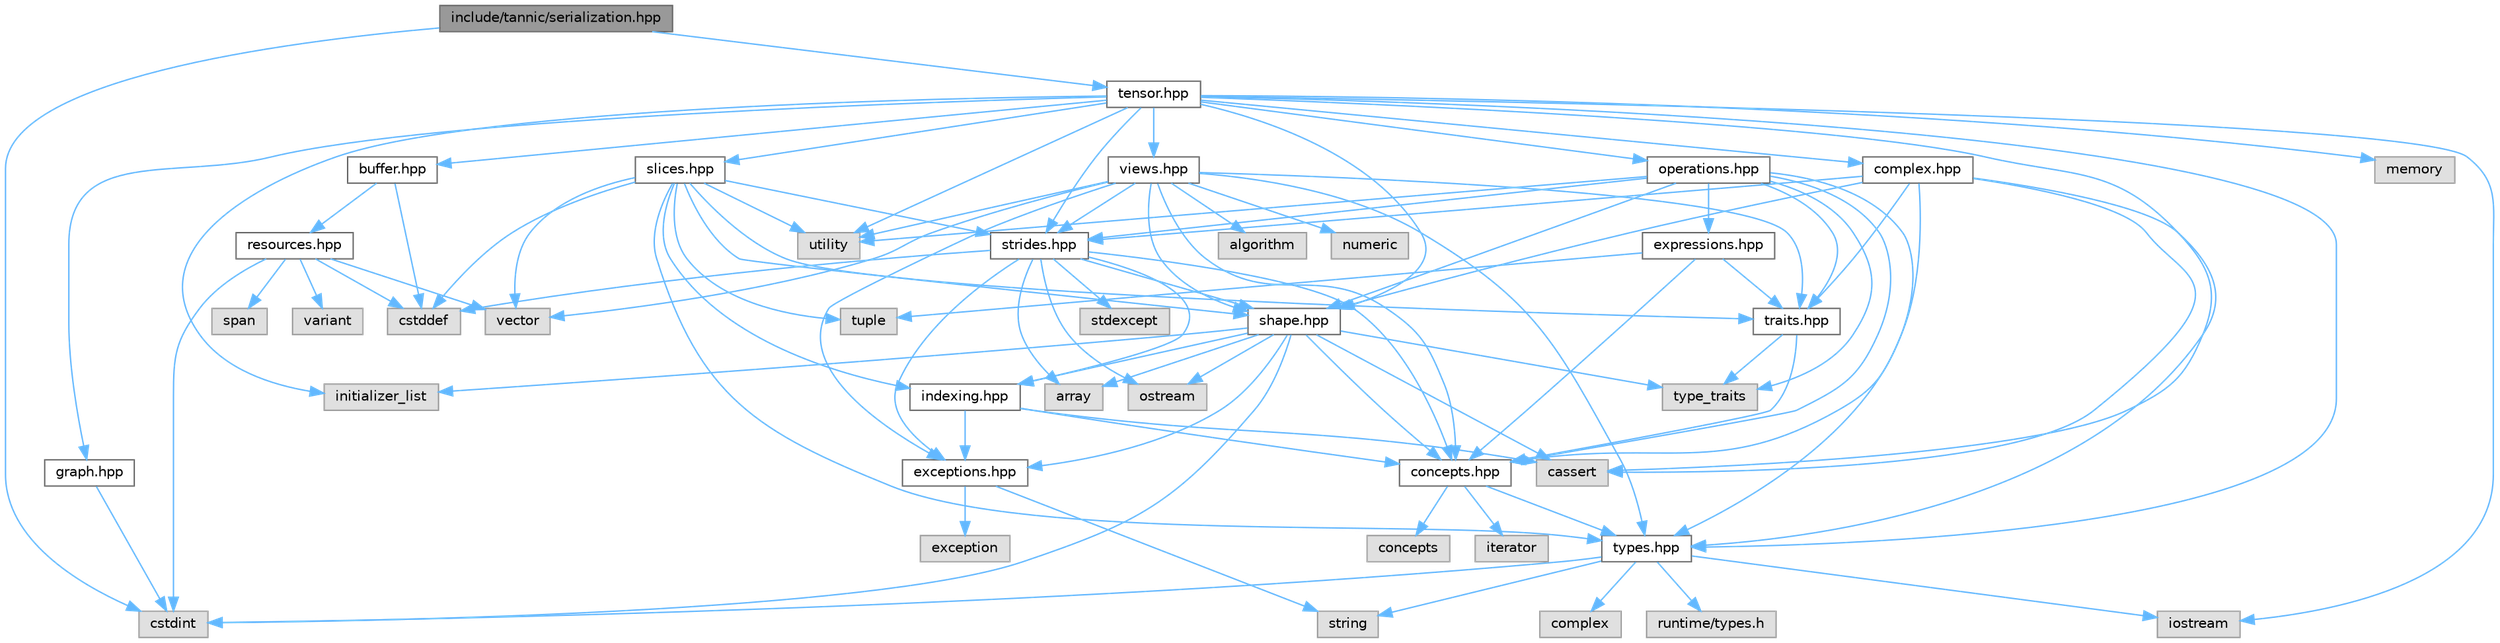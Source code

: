 digraph "include/tannic/serialization.hpp"
{
 // LATEX_PDF_SIZE
  bgcolor="transparent";
  edge [fontname=Helvetica,fontsize=10,labelfontname=Helvetica,labelfontsize=10];
  node [fontname=Helvetica,fontsize=10,shape=box,height=0.2,width=0.4];
  Node1 [id="Node000001",label="include/tannic/serialization.hpp",height=0.2,width=0.4,color="gray40", fillcolor="grey60", style="filled", fontcolor="black",tooltip=" "];
  Node1 -> Node2 [id="edge93_Node000001_Node000002",color="steelblue1",style="solid",tooltip=" "];
  Node2 [id="Node000002",label="cstdint",height=0.2,width=0.4,color="grey60", fillcolor="#E0E0E0", style="filled",tooltip=" "];
  Node1 -> Node3 [id="edge94_Node000001_Node000003",color="steelblue1",style="solid",tooltip=" "];
  Node3 [id="Node000003",label="tensor.hpp",height=0.2,width=0.4,color="grey40", fillcolor="white", style="filled",URL="$d3/d8b/tensor_8hpp.html",tooltip="Core multidimensional tensor class for the Tannic Tensor Library."];
  Node3 -> Node4 [id="edge95_Node000003_Node000004",color="steelblue1",style="solid",tooltip=" "];
  Node4 [id="Node000004",label="iostream",height=0.2,width=0.4,color="grey60", fillcolor="#E0E0E0", style="filled",tooltip=" "];
  Node3 -> Node5 [id="edge96_Node000003_Node000005",color="steelblue1",style="solid",tooltip=" "];
  Node5 [id="Node000005",label="memory",height=0.2,width=0.4,color="grey60", fillcolor="#E0E0E0", style="filled",tooltip=" "];
  Node3 -> Node6 [id="edge97_Node000003_Node000006",color="steelblue1",style="solid",tooltip=" "];
  Node6 [id="Node000006",label="cassert",height=0.2,width=0.4,color="grey60", fillcolor="#E0E0E0", style="filled",tooltip=" "];
  Node3 -> Node7 [id="edge98_Node000003_Node000007",color="steelblue1",style="solid",tooltip=" "];
  Node7 [id="Node000007",label="utility",height=0.2,width=0.4,color="grey60", fillcolor="#E0E0E0", style="filled",tooltip=" "];
  Node3 -> Node8 [id="edge99_Node000003_Node000008",color="steelblue1",style="solid",tooltip=" "];
  Node8 [id="Node000008",label="initializer_list",height=0.2,width=0.4,color="grey60", fillcolor="#E0E0E0", style="filled",tooltip=" "];
  Node3 -> Node9 [id="edge100_Node000003_Node000009",color="steelblue1",style="solid",tooltip=" "];
  Node9 [id="Node000009",label="types.hpp",height=0.2,width=0.4,color="grey40", fillcolor="white", style="filled",URL="$dd/de3/types_8hpp.html",tooltip="Core type system for the Tannic Tensor Library."];
  Node9 -> Node4 [id="edge101_Node000009_Node000004",color="steelblue1",style="solid",tooltip=" "];
  Node9 -> Node2 [id="edge102_Node000009_Node000002",color="steelblue1",style="solid",tooltip=" "];
  Node9 -> Node10 [id="edge103_Node000009_Node000010",color="steelblue1",style="solid",tooltip=" "];
  Node10 [id="Node000010",label="string",height=0.2,width=0.4,color="grey60", fillcolor="#E0E0E0", style="filled",tooltip=" "];
  Node9 -> Node11 [id="edge104_Node000009_Node000011",color="steelblue1",style="solid",tooltip=" "];
  Node11 [id="Node000011",label="complex",height=0.2,width=0.4,color="grey60", fillcolor="#E0E0E0", style="filled",tooltip=" "];
  Node9 -> Node12 [id="edge105_Node000009_Node000012",color="steelblue1",style="solid",tooltip=" "];
  Node12 [id="Node000012",label="runtime/types.h",height=0.2,width=0.4,color="grey60", fillcolor="#E0E0E0", style="filled",tooltip=" "];
  Node3 -> Node13 [id="edge106_Node000003_Node000013",color="steelblue1",style="solid",tooltip=" "];
  Node13 [id="Node000013",label="shape.hpp",height=0.2,width=0.4,color="grey40", fillcolor="white", style="filled",URL="$d3/d30/shape_8hpp.html",tooltip="Defines the Shape class for representing tensor dimensions."];
  Node13 -> Node14 [id="edge107_Node000013_Node000014",color="steelblue1",style="solid",tooltip=" "];
  Node14 [id="Node000014",label="type_traits",height=0.2,width=0.4,color="grey60", fillcolor="#E0E0E0", style="filled",tooltip=" "];
  Node13 -> Node15 [id="edge108_Node000013_Node000015",color="steelblue1",style="solid",tooltip=" "];
  Node15 [id="Node000015",label="array",height=0.2,width=0.4,color="grey60", fillcolor="#E0E0E0", style="filled",tooltip=" "];
  Node13 -> Node2 [id="edge109_Node000013_Node000002",color="steelblue1",style="solid",tooltip=" "];
  Node13 -> Node6 [id="edge110_Node000013_Node000006",color="steelblue1",style="solid",tooltip=" "];
  Node13 -> Node8 [id="edge111_Node000013_Node000008",color="steelblue1",style="solid",tooltip=" "];
  Node13 -> Node16 [id="edge112_Node000013_Node000016",color="steelblue1",style="solid",tooltip=" "];
  Node16 [id="Node000016",label="ostream",height=0.2,width=0.4,color="grey60", fillcolor="#E0E0E0", style="filled",tooltip=" "];
  Node13 -> Node17 [id="edge113_Node000013_Node000017",color="steelblue1",style="solid",tooltip=" "];
  Node17 [id="Node000017",label="concepts.hpp",height=0.2,width=0.4,color="grey40", fillcolor="white", style="filled",URL="$d7/dd8/concepts_8hpp.html",tooltip="Defines core C++20 concepts used throughout the Tannic Tensor Library."];
  Node17 -> Node18 [id="edge114_Node000017_Node000018",color="steelblue1",style="solid",tooltip=" "];
  Node18 [id="Node000018",label="concepts",height=0.2,width=0.4,color="grey60", fillcolor="#E0E0E0", style="filled",tooltip=" "];
  Node17 -> Node19 [id="edge115_Node000017_Node000019",color="steelblue1",style="solid",tooltip=" "];
  Node19 [id="Node000019",label="iterator",height=0.2,width=0.4,color="grey60", fillcolor="#E0E0E0", style="filled",tooltip=" "];
  Node17 -> Node9 [id="edge116_Node000017_Node000009",color="steelblue1",style="solid",tooltip=" "];
  Node13 -> Node20 [id="edge117_Node000013_Node000020",color="steelblue1",style="solid",tooltip=" "];
  Node20 [id="Node000020",label="indexing.hpp",height=0.2,width=0.4,color="grey40", fillcolor="white", style="filled",URL="$d7/d1d/indexing_8hpp.html",tooltip="Utilities for index normalization and slicing ranges in the Tannic Tensor Library."];
  Node20 -> Node6 [id="edge118_Node000020_Node000006",color="steelblue1",style="solid",tooltip=" "];
  Node20 -> Node17 [id="edge119_Node000020_Node000017",color="steelblue1",style="solid",tooltip=" "];
  Node20 -> Node21 [id="edge120_Node000020_Node000021",color="steelblue1",style="solid",tooltip=" "];
  Node21 [id="Node000021",label="exceptions.hpp",height=0.2,width=0.4,color="grey40", fillcolor="white", style="filled",URL="$da/d49/exceptions_8hpp.html",tooltip="Defines the exceptions used in the library."];
  Node21 -> Node22 [id="edge121_Node000021_Node000022",color="steelblue1",style="solid",tooltip=" "];
  Node22 [id="Node000022",label="exception",height=0.2,width=0.4,color="grey60", fillcolor="#E0E0E0", style="filled",tooltip=" "];
  Node21 -> Node10 [id="edge122_Node000021_Node000010",color="steelblue1",style="solid",tooltip=" "];
  Node13 -> Node21 [id="edge123_Node000013_Node000021",color="steelblue1",style="solid",tooltip=" "];
  Node3 -> Node23 [id="edge124_Node000003_Node000023",color="steelblue1",style="solid",tooltip=" "];
  Node23 [id="Node000023",label="strides.hpp",height=0.2,width=0.4,color="grey40", fillcolor="white", style="filled",URL="$d7/d08/strides_8hpp.html",tooltip="Memory layout specification for tensor dimensions in the Tannic Tensor Library."];
  Node23 -> Node15 [id="edge125_Node000023_Node000015",color="steelblue1",style="solid",tooltip=" "];
  Node23 -> Node24 [id="edge126_Node000023_Node000024",color="steelblue1",style="solid",tooltip=" "];
  Node24 [id="Node000024",label="cstddef",height=0.2,width=0.4,color="grey60", fillcolor="#E0E0E0", style="filled",tooltip=" "];
  Node23 -> Node25 [id="edge127_Node000023_Node000025",color="steelblue1",style="solid",tooltip=" "];
  Node25 [id="Node000025",label="stdexcept",height=0.2,width=0.4,color="grey60", fillcolor="#E0E0E0", style="filled",tooltip=" "];
  Node23 -> Node16 [id="edge128_Node000023_Node000016",color="steelblue1",style="solid",tooltip=" "];
  Node23 -> Node17 [id="edge129_Node000023_Node000017",color="steelblue1",style="solid",tooltip=" "];
  Node23 -> Node13 [id="edge130_Node000023_Node000013",color="steelblue1",style="solid",tooltip=" "];
  Node23 -> Node20 [id="edge131_Node000023_Node000020",color="steelblue1",style="solid",tooltip=" "];
  Node23 -> Node21 [id="edge132_Node000023_Node000021",color="steelblue1",style="solid",tooltip=" "];
  Node3 -> Node26 [id="edge133_Node000003_Node000026",color="steelblue1",style="solid",tooltip=" "];
  Node26 [id="Node000026",label="buffer.hpp",height=0.2,width=0.4,color="grey40", fillcolor="white", style="filled",URL="$da/d1d/buffer_8hpp.html",tooltip="Memory buffer management for tensor storage."];
  Node26 -> Node24 [id="edge134_Node000026_Node000024",color="steelblue1",style="solid",tooltip=" "];
  Node26 -> Node27 [id="edge135_Node000026_Node000027",color="steelblue1",style="solid",tooltip=" "];
  Node27 [id="Node000027",label="resources.hpp",height=0.2,width=0.4,color="grey40", fillcolor="white", style="filled",URL="$d1/dee/resources_8hpp.html",tooltip="Memory resource management for heterogeneous computing."];
  Node27 -> Node2 [id="edge136_Node000027_Node000002",color="steelblue1",style="solid",tooltip=" "];
  Node27 -> Node24 [id="edge137_Node000027_Node000024",color="steelblue1",style="solid",tooltip=" "];
  Node27 -> Node28 [id="edge138_Node000027_Node000028",color="steelblue1",style="solid",tooltip=" "];
  Node28 [id="Node000028",label="span",height=0.2,width=0.4,color="grey60", fillcolor="#E0E0E0", style="filled",tooltip=" "];
  Node27 -> Node29 [id="edge139_Node000027_Node000029",color="steelblue1",style="solid",tooltip=" "];
  Node29 [id="Node000029",label="vector",height=0.2,width=0.4,color="grey60", fillcolor="#E0E0E0", style="filled",tooltip=" "];
  Node27 -> Node30 [id="edge140_Node000027_Node000030",color="steelblue1",style="solid",tooltip=" "];
  Node30 [id="Node000030",label="variant",height=0.2,width=0.4,color="grey60", fillcolor="#E0E0E0", style="filled",tooltip=" "];
  Node3 -> Node31 [id="edge141_Node000003_Node000031",color="steelblue1",style="solid",tooltip=" "];
  Node31 [id="Node000031",label="slices.hpp",height=0.2,width=0.4,color="grey40", fillcolor="white", style="filled",URL="$d4/d71/slices_8hpp.html",tooltip="Implements tensor slicing for expression templates in the Tannic Tensor Library."];
  Node31 -> Node32 [id="edge142_Node000031_Node000032",color="steelblue1",style="solid",tooltip=" "];
  Node32 [id="Node000032",label="tuple",height=0.2,width=0.4,color="grey60", fillcolor="#E0E0E0", style="filled",tooltip=" "];
  Node31 -> Node7 [id="edge143_Node000031_Node000007",color="steelblue1",style="solid",tooltip=" "];
  Node31 -> Node24 [id="edge144_Node000031_Node000024",color="steelblue1",style="solid",tooltip=" "];
  Node31 -> Node29 [id="edge145_Node000031_Node000029",color="steelblue1",style="solid",tooltip=" "];
  Node31 -> Node9 [id="edge146_Node000031_Node000009",color="steelblue1",style="solid",tooltip=" "];
  Node31 -> Node33 [id="edge147_Node000031_Node000033",color="steelblue1",style="solid",tooltip=" "];
  Node33 [id="Node000033",label="traits.hpp",height=0.2,width=0.4,color="grey40", fillcolor="white", style="filled",URL="$df/d73/traits_8hpp.html",tooltip=" "];
  Node33 -> Node14 [id="edge148_Node000033_Node000014",color="steelblue1",style="solid",tooltip=" "];
  Node33 -> Node17 [id="edge149_Node000033_Node000017",color="steelblue1",style="solid",tooltip=" "];
  Node31 -> Node13 [id="edge150_Node000031_Node000013",color="steelblue1",style="solid",tooltip=" "];
  Node31 -> Node23 [id="edge151_Node000031_Node000023",color="steelblue1",style="solid",tooltip=" "];
  Node31 -> Node20 [id="edge152_Node000031_Node000020",color="steelblue1",style="solid",tooltip=" "];
  Node3 -> Node34 [id="edge153_Node000003_Node000034",color="steelblue1",style="solid",tooltip=" "];
  Node34 [id="Node000034",label="views.hpp",height=0.2,width=0.4,color="grey40", fillcolor="white", style="filled",URL="$de/d49/views_8hpp.html",tooltip="Implements views for tensors in the Tannic Tensor Library."];
  Node34 -> Node7 [id="edge154_Node000034_Node000007",color="steelblue1",style="solid",tooltip=" "];
  Node34 -> Node35 [id="edge155_Node000034_Node000035",color="steelblue1",style="solid",tooltip=" "];
  Node35 [id="Node000035",label="algorithm",height=0.2,width=0.4,color="grey60", fillcolor="#E0E0E0", style="filled",tooltip=" "];
  Node34 -> Node36 [id="edge156_Node000034_Node000036",color="steelblue1",style="solid",tooltip=" "];
  Node36 [id="Node000036",label="numeric",height=0.2,width=0.4,color="grey60", fillcolor="#E0E0E0", style="filled",tooltip=" "];
  Node34 -> Node29 [id="edge157_Node000034_Node000029",color="steelblue1",style="solid",tooltip=" "];
  Node34 -> Node9 [id="edge158_Node000034_Node000009",color="steelblue1",style="solid",tooltip=" "];
  Node34 -> Node33 [id="edge159_Node000034_Node000033",color="steelblue1",style="solid",tooltip=" "];
  Node34 -> Node13 [id="edge160_Node000034_Node000013",color="steelblue1",style="solid",tooltip=" "];
  Node34 -> Node23 [id="edge161_Node000034_Node000023",color="steelblue1",style="solid",tooltip=" "];
  Node34 -> Node17 [id="edge162_Node000034_Node000017",color="steelblue1",style="solid",tooltip=" "];
  Node34 -> Node21 [id="edge163_Node000034_Node000021",color="steelblue1",style="solid",tooltip=" "];
  Node3 -> Node37 [id="edge164_Node000003_Node000037",color="steelblue1",style="solid",tooltip=" "];
  Node37 [id="Node000037",label="operations.hpp",height=0.2,width=0.4,color="grey40", fillcolor="white", style="filled",URL="$d6/d00/operations_8hpp.html",tooltip="Defines expression templates tensor aritmetic operations."];
  Node37 -> Node7 [id="edge165_Node000037_Node000007",color="steelblue1",style="solid",tooltip=" "];
  Node37 -> Node14 [id="edge166_Node000037_Node000014",color="steelblue1",style="solid",tooltip=" "];
  Node37 -> Node17 [id="edge167_Node000037_Node000017",color="steelblue1",style="solid",tooltip=" "];
  Node37 -> Node38 [id="edge168_Node000037_Node000038",color="steelblue1",style="solid",tooltip=" "];
  Node38 [id="Node000038",label="expressions.hpp",height=0.2,width=0.4,color="grey40", fillcolor="white", style="filled",URL="$d5/d8b/expressions_8hpp.html",tooltip=" "];
  Node38 -> Node32 [id="edge169_Node000038_Node000032",color="steelblue1",style="solid",tooltip=" "];
  Node38 -> Node33 [id="edge170_Node000038_Node000033",color="steelblue1",style="solid",tooltip=" "];
  Node38 -> Node17 [id="edge171_Node000038_Node000017",color="steelblue1",style="solid",tooltip=" "];
  Node37 -> Node9 [id="edge172_Node000037_Node000009",color="steelblue1",style="solid",tooltip=" "];
  Node37 -> Node13 [id="edge173_Node000037_Node000013",color="steelblue1",style="solid",tooltip=" "];
  Node37 -> Node23 [id="edge174_Node000037_Node000023",color="steelblue1",style="solid",tooltip=" "];
  Node37 -> Node33 [id="edge175_Node000037_Node000033",color="steelblue1",style="solid",tooltip=" "];
  Node3 -> Node39 [id="edge176_Node000003_Node000039",color="steelblue1",style="solid",tooltip=" "];
  Node39 [id="Node000039",label="complex.hpp",height=0.2,width=0.4,color="grey40", fillcolor="white", style="filled",URL="$db/dd8/complex_8hpp.html",tooltip="Complex number operations for the Tannic Tensor Library."];
  Node39 -> Node17 [id="edge177_Node000039_Node000017",color="steelblue1",style="solid",tooltip=" "];
  Node39 -> Node9 [id="edge178_Node000039_Node000009",color="steelblue1",style="solid",tooltip=" "];
  Node39 -> Node13 [id="edge179_Node000039_Node000013",color="steelblue1",style="solid",tooltip=" "];
  Node39 -> Node23 [id="edge180_Node000039_Node000023",color="steelblue1",style="solid",tooltip=" "];
  Node39 -> Node33 [id="edge181_Node000039_Node000033",color="steelblue1",style="solid",tooltip=" "];
  Node39 -> Node6 [id="edge182_Node000039_Node000006",color="steelblue1",style="solid",tooltip=" "];
  Node3 -> Node40 [id="edge183_Node000003_Node000040",color="steelblue1",style="solid",tooltip=" "];
  Node40 [id="Node000040",label="graph.hpp",height=0.2,width=0.4,color="grey40", fillcolor="white", style="filled",URL="$d9/de9/graph_8hpp.html",tooltip=" "];
  Node40 -> Node2 [id="edge184_Node000040_Node000002",color="steelblue1",style="solid",tooltip=" "];
}
